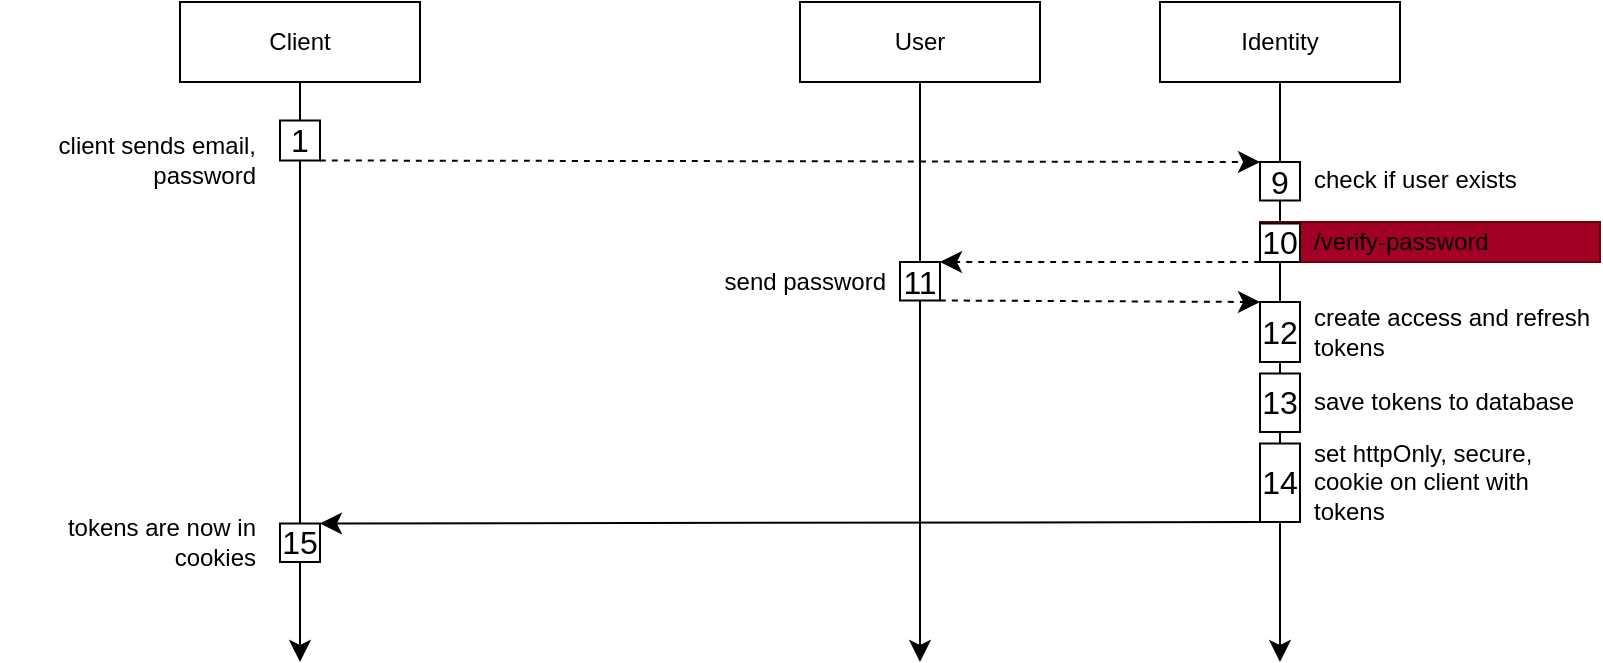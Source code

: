 <mxfile version="22.1.18" type="device" pages="2">
  <diagram id="NE2P61kQdN3ANFXhl6RE" name="✅ /generate-tokens">
    <mxGraphModel dx="780" dy="1681" grid="1" gridSize="10" guides="1" tooltips="1" connect="1" arrows="1" fold="1" page="1" pageScale="1" pageWidth="827" pageHeight="1169" math="0" shadow="0">
      <root>
        <mxCell id="0" />
        <mxCell id="1" parent="0" />
        <mxCell id="2x6ha-IGVpwOpAQ3rnLN-1" style="edgeStyle=none;curved=1;rounded=0;orthogonalLoop=1;jettySize=auto;html=1;fontSize=12;startSize=8;endSize=8;fontFamily=Helvetica;" parent="1" source="2x6ha-IGVpwOpAQ3rnLN-2" edge="1">
          <mxGeometry relative="1" as="geometry">
            <mxPoint x="164" y="-830" as="targetPoint" />
          </mxGeometry>
        </mxCell>
        <mxCell id="2x6ha-IGVpwOpAQ3rnLN-2" value="Client" style="rounded=0;whiteSpace=wrap;html=1;fontFamily=Helvetica;" parent="1" vertex="1">
          <mxGeometry x="104" y="-1160" width="120" height="40" as="geometry" />
        </mxCell>
        <mxCell id="2x6ha-IGVpwOpAQ3rnLN-3" style="edgeStyle=none;curved=1;rounded=0;orthogonalLoop=1;jettySize=auto;html=1;fontSize=12;startSize=8;endSize=8;fontFamily=Helvetica;" parent="1" source="2x6ha-IGVpwOpAQ3rnLN-4" edge="1">
          <mxGeometry relative="1" as="geometry">
            <mxPoint x="474" y="-830" as="targetPoint" />
          </mxGeometry>
        </mxCell>
        <mxCell id="2x6ha-IGVpwOpAQ3rnLN-4" value="User" style="rounded=0;whiteSpace=wrap;html=1;fontFamily=Helvetica;" parent="1" vertex="1">
          <mxGeometry x="414" y="-1160" width="120" height="40" as="geometry" />
        </mxCell>
        <mxCell id="2x6ha-IGVpwOpAQ3rnLN-5" style="edgeStyle=none;curved=1;rounded=0;orthogonalLoop=1;jettySize=auto;html=1;fontSize=12;startSize=8;endSize=8;fontFamily=Helvetica;" parent="1" source="2x6ha-IGVpwOpAQ3rnLN-6" edge="1">
          <mxGeometry relative="1" as="geometry">
            <mxPoint x="654" y="-830" as="targetPoint" />
          </mxGeometry>
        </mxCell>
        <mxCell id="2x6ha-IGVpwOpAQ3rnLN-6" value="Identity" style="rounded=0;whiteSpace=wrap;html=1;fontFamily=Helvetica;" parent="1" vertex="1">
          <mxGeometry x="594" y="-1160" width="120" height="40" as="geometry" />
        </mxCell>
        <mxCell id="lEz5kVDaH1w6bs4NxDob-1" style="edgeStyle=none;curved=1;rounded=0;orthogonalLoop=1;jettySize=auto;html=1;exitX=1;exitY=1;exitDx=0;exitDy=0;fontSize=12;startSize=8;endSize=8;entryX=0;entryY=0;entryDx=0;entryDy=0;dashed=1;fontFamily=Helvetica;" parent="1" target="lEz5kVDaH1w6bs4NxDob-4" edge="1">
          <mxGeometry relative="1" as="geometry">
            <mxPoint x="624" y="-1081" as="targetPoint" />
            <mxPoint x="174" y="-1080.75" as="sourcePoint" />
          </mxGeometry>
        </mxCell>
        <mxCell id="lEz5kVDaH1w6bs4NxDob-3" value="" style="group;fontFamily=Helvetica;" parent="1" vertex="1" connectable="0">
          <mxGeometry x="644" y="-1080.75" width="170" height="20" as="geometry" />
        </mxCell>
        <mxCell id="lEz5kVDaH1w6bs4NxDob-4" value="9" style="rounded=0;whiteSpace=wrap;html=1;fontSize=16;fontFamily=Helvetica;" parent="lEz5kVDaH1w6bs4NxDob-3" vertex="1">
          <mxGeometry y="0.75" width="20" height="19.25" as="geometry" />
        </mxCell>
        <mxCell id="lEz5kVDaH1w6bs4NxDob-5" value="check if user exists" style="text;html=1;strokeColor=none;fillColor=none;align=left;verticalAlign=middle;whiteSpace=wrap;rounded=0;fontSize=12;fontFamily=Helvetica;" parent="lEz5kVDaH1w6bs4NxDob-3" vertex="1">
          <mxGeometry x="25" width="145" height="20" as="geometry" />
        </mxCell>
        <mxCell id="lEz5kVDaH1w6bs4NxDob-6" value="" style="group;fillColor=#a20025;strokeColor=#6F0000;fontFamily=Helvetica;fontColor=#ffffff;" parent="1" vertex="1" connectable="0">
          <mxGeometry x="644" y="-1050" width="170" height="20" as="geometry" />
        </mxCell>
        <mxCell id="lEz5kVDaH1w6bs4NxDob-7" value="10" style="rounded=0;whiteSpace=wrap;html=1;fontSize=16;fontFamily=Helvetica;" parent="lEz5kVDaH1w6bs4NxDob-6" vertex="1">
          <mxGeometry y="0.75" width="20" height="19.25" as="geometry" />
        </mxCell>
        <mxCell id="lEz5kVDaH1w6bs4NxDob-8" value="/verify-password" style="text;html=1;strokeColor=none;fillColor=none;align=left;verticalAlign=middle;whiteSpace=wrap;rounded=0;fontSize=12;fontFamily=Helvetica;" parent="lEz5kVDaH1w6bs4NxDob-6" vertex="1">
          <mxGeometry x="25" width="145" height="20" as="geometry" />
        </mxCell>
        <mxCell id="lEz5kVDaH1w6bs4NxDob-9" style="edgeStyle=none;curved=1;rounded=0;orthogonalLoop=1;jettySize=auto;html=1;exitX=1;exitY=1;exitDx=0;exitDy=0;fontSize=12;startSize=8;endSize=8;dashed=1;entryX=0;entryY=0;entryDx=0;entryDy=0;fontFamily=Helvetica;" parent="1" source="lEz5kVDaH1w6bs4NxDob-10" target="lEz5kVDaH1w6bs4NxDob-14" edge="1">
          <mxGeometry relative="1" as="geometry">
            <mxPoint x="624" y="-1010.714" as="targetPoint" />
          </mxGeometry>
        </mxCell>
        <mxCell id="lEz5kVDaH1w6bs4NxDob-10" value="11" style="rounded=0;whiteSpace=wrap;html=1;fontSize=16;fontFamily=Helvetica;" parent="1" vertex="1">
          <mxGeometry x="464" y="-1030" width="20" height="19.25" as="geometry" />
        </mxCell>
        <mxCell id="lEz5kVDaH1w6bs4NxDob-11" style="edgeStyle=none;curved=1;rounded=0;orthogonalLoop=1;jettySize=auto;html=1;exitX=0;exitY=1;exitDx=0;exitDy=0;fontSize=12;startSize=8;endSize=8;entryX=1;entryY=0;entryDx=0;entryDy=0;dashed=1;fontFamily=Helvetica;" parent="1" source="lEz5kVDaH1w6bs4NxDob-7" target="lEz5kVDaH1w6bs4NxDob-10" edge="1">
          <mxGeometry relative="1" as="geometry">
            <mxPoint x="504" y="-1030" as="targetPoint" />
          </mxGeometry>
        </mxCell>
        <mxCell id="lEz5kVDaH1w6bs4NxDob-12" value="send password" style="text;html=1;strokeColor=none;fillColor=none;align=right;verticalAlign=middle;whiteSpace=wrap;rounded=0;fontSize=12;fontFamily=Helvetica;" parent="1" vertex="1">
          <mxGeometry x="314" y="-1030.37" width="145" height="20" as="geometry" />
        </mxCell>
        <mxCell id="lEz5kVDaH1w6bs4NxDob-13" value="" style="group;fontFamily=Helvetica;fillColor=none;" parent="1" vertex="1" connectable="0">
          <mxGeometry x="644" y="-1010" width="170" height="30" as="geometry" />
        </mxCell>
        <mxCell id="lEz5kVDaH1w6bs4NxDob-14" value="12" style="rounded=0;whiteSpace=wrap;html=1;fontSize=16;fontFamily=Helvetica;" parent="lEz5kVDaH1w6bs4NxDob-13" vertex="1">
          <mxGeometry width="20" height="30" as="geometry" />
        </mxCell>
        <mxCell id="lEz5kVDaH1w6bs4NxDob-15" value="create access and refresh tokens" style="text;html=1;strokeColor=none;fillColor=none;align=left;verticalAlign=middle;whiteSpace=wrap;rounded=0;fontSize=12;fontFamily=Helvetica;" parent="lEz5kVDaH1w6bs4NxDob-13" vertex="1">
          <mxGeometry x="25" width="145" height="30" as="geometry" />
        </mxCell>
        <mxCell id="lEz5kVDaH1w6bs4NxDob-16" style="edgeStyle=none;curved=1;rounded=0;orthogonalLoop=1;jettySize=auto;html=1;fontSize=12;startSize=8;endSize=8;exitX=0;exitY=1;exitDx=0;exitDy=0;entryX=1;entryY=0;entryDx=0;entryDy=0;fontFamily=Helvetica;" parent="1" source="lEz5kVDaH1w6bs4NxDob-23" target="lEz5kVDaH1w6bs4NxDob-17" edge="1">
          <mxGeometry relative="1" as="geometry">
            <mxPoint x="164" y="-910" as="targetPoint" />
          </mxGeometry>
        </mxCell>
        <mxCell id="lEz5kVDaH1w6bs4NxDob-17" value="15" style="rounded=0;whiteSpace=wrap;html=1;fontSize=16;fontFamily=Helvetica;" parent="1" vertex="1">
          <mxGeometry x="154" y="-899.25" width="20" height="19.25" as="geometry" />
        </mxCell>
        <mxCell id="lEz5kVDaH1w6bs4NxDob-18" value="tokens are now in cookies" style="text;html=1;strokeColor=none;fillColor=none;align=right;verticalAlign=middle;whiteSpace=wrap;rounded=0;fontSize=12;fontFamily=Helvetica;" parent="1" vertex="1">
          <mxGeometry x="14" y="-900" width="130" height="20" as="geometry" />
        </mxCell>
        <mxCell id="lEz5kVDaH1w6bs4NxDob-19" value="" style="group;fontFamily=Helvetica;" parent="1" vertex="1" connectable="0">
          <mxGeometry x="644" y="-975" width="170" height="30" as="geometry" />
        </mxCell>
        <mxCell id="lEz5kVDaH1w6bs4NxDob-20" value="13" style="rounded=0;whiteSpace=wrap;html=1;fontSize=16;fontFamily=Helvetica;" parent="lEz5kVDaH1w6bs4NxDob-19" vertex="1">
          <mxGeometry y="0.75" width="20" height="29.25" as="geometry" />
        </mxCell>
        <mxCell id="lEz5kVDaH1w6bs4NxDob-21" value="save tokens to database" style="text;html=1;strokeColor=none;fillColor=none;align=left;verticalAlign=middle;whiteSpace=wrap;rounded=0;fontSize=12;fontFamily=Helvetica;" parent="lEz5kVDaH1w6bs4NxDob-19" vertex="1">
          <mxGeometry x="25" width="145" height="30" as="geometry" />
        </mxCell>
        <mxCell id="lEz5kVDaH1w6bs4NxDob-22" value="" style="group;fontFamily=Helvetica;" parent="1" vertex="1" connectable="0">
          <mxGeometry x="644" y="-940" width="170" height="40" as="geometry" />
        </mxCell>
        <mxCell id="lEz5kVDaH1w6bs4NxDob-23" value="14" style="rounded=0;whiteSpace=wrap;html=1;fontSize=16;fontFamily=Helvetica;" parent="lEz5kVDaH1w6bs4NxDob-22" vertex="1">
          <mxGeometry y="0.75" width="20" height="39.25" as="geometry" />
        </mxCell>
        <mxCell id="lEz5kVDaH1w6bs4NxDob-24" value="set httpOnly, secure, cookie on client with tokens" style="text;html=1;strokeColor=none;fillColor=none;align=left;verticalAlign=middle;whiteSpace=wrap;rounded=0;fontSize=12;fontFamily=Helvetica;" parent="lEz5kVDaH1w6bs4NxDob-22" vertex="1">
          <mxGeometry x="25" width="145" height="40" as="geometry" />
        </mxCell>
        <mxCell id="clRHQzc01Emq2DQamabk-5" value="" style="group;fontFamily=Helvetica;" parent="1" vertex="1" connectable="0">
          <mxGeometry x="24" y="-1100.75" width="150" height="40" as="geometry" />
        </mxCell>
        <mxCell id="clRHQzc01Emq2DQamabk-2" value="client sends email, password" style="text;html=1;strokeColor=none;fillColor=none;align=right;verticalAlign=middle;whiteSpace=wrap;rounded=0;fontSize=12;fontFamily=Helvetica;container=0;" parent="clRHQzc01Emq2DQamabk-5" vertex="1">
          <mxGeometry width="120" height="40" as="geometry" />
        </mxCell>
        <mxCell id="clRHQzc01Emq2DQamabk-3" value="1" style="rounded=0;whiteSpace=wrap;html=1;fontSize=16;container=0;fontFamily=Helvetica;" parent="clRHQzc01Emq2DQamabk-5" vertex="1">
          <mxGeometry x="130" width="20" height="20" as="geometry" />
        </mxCell>
      </root>
    </mxGraphModel>
  </diagram>
  <diagram id="YzWKhDz0Di-Uwy4HWuqO" name="☑️ /refresh-tokens">
    <mxGraphModel dx="1059" dy="1872" grid="1" gridSize="10" guides="1" tooltips="1" connect="1" arrows="1" fold="1" page="1" pageScale="1" pageWidth="827" pageHeight="1169" math="0" shadow="0">
      <root>
        <mxCell id="0" />
        <mxCell id="1" parent="0" />
        <mxCell id="tapBRXu8qmLF1FgVUDWE-2" value="Client" style="rounded=0;whiteSpace=wrap;html=1;fontFamily=Helvetica;" parent="1" vertex="1">
          <mxGeometry x="100" y="-1160" width="120" height="40" as="geometry" />
        </mxCell>
        <mxCell id="tapBRXu8qmLF1FgVUDWE-3" style="edgeStyle=none;curved=1;rounded=0;orthogonalLoop=1;jettySize=auto;html=1;fontSize=12;startSize=8;endSize=8;fontFamily=Helvetica;" parent="1" source="tapBRXu8qmLF1FgVUDWE-4" edge="1">
          <mxGeometry relative="1" as="geometry">
            <mxPoint x="474" y="-840" as="targetPoint" />
          </mxGeometry>
        </mxCell>
        <mxCell id="tapBRXu8qmLF1FgVUDWE-4" value="User" style="rounded=0;whiteSpace=wrap;html=1;fontFamily=Helvetica;" parent="1" vertex="1">
          <mxGeometry x="414" y="-1160" width="120" height="40" as="geometry" />
        </mxCell>
        <mxCell id="tapBRXu8qmLF1FgVUDWE-5" style="edgeStyle=none;curved=1;rounded=0;orthogonalLoop=1;jettySize=auto;html=1;fontSize=12;startSize=8;endSize=8;fontFamily=Helvetica;" parent="1" source="tapBRXu8qmLF1FgVUDWE-6" edge="1">
          <mxGeometry relative="1" as="geometry">
            <mxPoint x="654" y="-840" as="targetPoint" />
          </mxGeometry>
        </mxCell>
        <mxCell id="tapBRXu8qmLF1FgVUDWE-6" value="Identity" style="rounded=0;whiteSpace=wrap;html=1;fontFamily=Helvetica;" parent="1" vertex="1">
          <mxGeometry x="594" y="-1160" width="120" height="40" as="geometry" />
        </mxCell>
        <mxCell id="tapBRXu8qmLF1FgVUDWE-7" style="edgeStyle=none;curved=1;rounded=0;orthogonalLoop=1;jettySize=auto;html=1;exitX=1;exitY=1;exitDx=0;exitDy=0;fontSize=12;startSize=8;endSize=8;entryX=0;entryY=0;entryDx=0;entryDy=0;dashed=1;fontFamily=Helvetica;" parent="1" target="tapBRXu8qmLF1FgVUDWE-10" edge="1" source="IbP6AfwU6v8DcUOFR_wN-3">
          <mxGeometry relative="1" as="geometry">
            <mxPoint x="624" y="-1081" as="targetPoint" />
            <mxPoint x="174" y="-1080.75" as="sourcePoint" />
          </mxGeometry>
        </mxCell>
        <mxCell id="tapBRXu8qmLF1FgVUDWE-9" value="" style="group;fontFamily=Helvetica;" parent="1" vertex="1" connectable="0">
          <mxGeometry x="644" y="-1080.75" width="170" height="30.75" as="geometry" />
        </mxCell>
        <mxCell id="tapBRXu8qmLF1FgVUDWE-10" value="2" style="rounded=0;whiteSpace=wrap;html=1;fontSize=16;fontFamily=Helvetica;" parent="tapBRXu8qmLF1FgVUDWE-9" vertex="1">
          <mxGeometry y="1.153" width="20" height="29.597" as="geometry" />
        </mxCell>
        <mxCell id="tapBRXu8qmLF1FgVUDWE-11" value="verify refresh token" style="text;html=1;strokeColor=none;fillColor=none;align=left;verticalAlign=middle;whiteSpace=wrap;rounded=0;fontSize=12;fontFamily=Helvetica;" parent="tapBRXu8qmLF1FgVUDWE-9" vertex="1">
          <mxGeometry x="25" width="145" height="30.75" as="geometry" />
        </mxCell>
        <mxCell id="tapBRXu8qmLF1FgVUDWE-12" value="" style="group;fillColor=none;fontFamily=Helvetica;" parent="1" vertex="1" connectable="0">
          <mxGeometry x="644" y="-1040" width="170" height="30" as="geometry" />
        </mxCell>
        <mxCell id="tapBRXu8qmLF1FgVUDWE-13" value="3" style="rounded=0;whiteSpace=wrap;html=1;fontSize=16;fontFamily=Helvetica;" parent="tapBRXu8qmLF1FgVUDWE-12" vertex="1">
          <mxGeometry width="20" height="30" as="geometry" />
        </mxCell>
        <mxCell id="tapBRXu8qmLF1FgVUDWE-14" value="invalidate this refresh token in database" style="text;html=1;fillColor=none;align=left;verticalAlign=middle;whiteSpace=wrap;rounded=0;fontSize=12;fontFamily=Helvetica;" parent="tapBRXu8qmLF1FgVUDWE-12" vertex="1">
          <mxGeometry x="25" width="145" height="30" as="geometry" />
        </mxCell>
        <mxCell id="tapBRXu8qmLF1FgVUDWE-22" style="edgeStyle=none;curved=1;rounded=0;orthogonalLoop=1;jettySize=auto;html=1;fontSize=12;startSize=8;endSize=8;exitX=0;exitY=1;exitDx=0;exitDy=0;fontFamily=Helvetica;" parent="1" source="u92K-0VGBgOJDJhW-Hnc-11" edge="1">
          <mxGeometry relative="1" as="geometry">
            <mxPoint x="160" y="-880" as="targetPoint" />
            <mxPoint x="644" y="-850" as="sourcePoint" />
          </mxGeometry>
        </mxCell>
        <mxCell id="tapBRXu8qmLF1FgVUDWE-26" value="4" style="rounded=0;whiteSpace=wrap;html=1;fontSize=16;fontFamily=Helvetica;" parent="1" vertex="1">
          <mxGeometry x="644" y="-999.25" width="20" height="29.25" as="geometry" />
        </mxCell>
        <mxCell id="tapBRXu8qmLF1FgVUDWE-27" value="Check if user&amp;nbsp;" style="text;html=1;strokeColor=none;fillColor=none;align=left;verticalAlign=middle;whiteSpace=wrap;rounded=0;fontSize=12;fontFamily=Helvetica;" parent="1" vertex="1">
          <mxGeometry x="669" y="-1000" width="145" height="30" as="geometry" />
        </mxCell>
        <mxCell id="u92K-0VGBgOJDJhW-Hnc-1" value="" style="group" vertex="1" connectable="0" parent="1">
          <mxGeometry x="644" y="-960" width="138" height="20" as="geometry" />
        </mxCell>
        <mxCell id="u92K-0VGBgOJDJhW-Hnc-2" value="5" style="rounded=0;whiteSpace=wrap;html=1;fontSize=16;fontFamily=Helvetica;verticalAlign=middle;" vertex="1" parent="u92K-0VGBgOJDJhW-Hnc-1">
          <mxGeometry width="20" height="20" as="geometry" />
        </mxCell>
        <mxCell id="u92K-0VGBgOJDJhW-Hnc-3" value="Generate tokens" style="text;html=1;fillColor=none;align=left;verticalAlign=middle;whiteSpace=wrap;rounded=0;fontSize=12;fontFamily=Helvetica;spacingLeft=4;" vertex="1" parent="u92K-0VGBgOJDJhW-Hnc-1">
          <mxGeometry x="20" width="118" height="20" as="geometry" />
        </mxCell>
        <mxCell id="u92K-0VGBgOJDJhW-Hnc-9" value="" style="group" vertex="1" connectable="0" parent="1">
          <mxGeometry x="644" y="-930" width="138" height="20" as="geometry" />
        </mxCell>
        <mxCell id="u92K-0VGBgOJDJhW-Hnc-5" value="6" style="rounded=0;whiteSpace=wrap;html=1;fontSize=16;fontFamily=Helvetica;verticalAlign=middle;" vertex="1" parent="u92K-0VGBgOJDJhW-Hnc-9">
          <mxGeometry width="20" height="20" as="geometry" />
        </mxCell>
        <mxCell id="u92K-0VGBgOJDJhW-Hnc-6" value="Save tokens" style="text;html=1;fillColor=none;align=left;verticalAlign=middle;whiteSpace=wrap;rounded=0;fontSize=12;fontFamily=Helvetica;spacingLeft=4;container=0;" vertex="1" parent="u92K-0VGBgOJDJhW-Hnc-9">
          <mxGeometry x="20" width="118" height="20" as="geometry" />
        </mxCell>
        <mxCell id="u92K-0VGBgOJDJhW-Hnc-10" value="" style="group" vertex="1" connectable="0" parent="1">
          <mxGeometry x="644" y="-900" width="138" height="20" as="geometry" />
        </mxCell>
        <mxCell id="u92K-0VGBgOJDJhW-Hnc-11" value="7" style="rounded=0;whiteSpace=wrap;html=1;fontSize=16;fontFamily=Helvetica;verticalAlign=middle;" vertex="1" parent="u92K-0VGBgOJDJhW-Hnc-10">
          <mxGeometry width="20" height="20" as="geometry" />
        </mxCell>
        <mxCell id="u92K-0VGBgOJDJhW-Hnc-12" value="Generate tokens" style="text;html=1;fillColor=none;align=left;verticalAlign=middle;whiteSpace=wrap;rounded=0;fontSize=12;fontFamily=Helvetica;spacingLeft=4;" vertex="1" parent="u92K-0VGBgOJDJhW-Hnc-10">
          <mxGeometry x="20" width="118" height="20" as="geometry" />
        </mxCell>
        <mxCell id="u92K-0VGBgOJDJhW-Hnc-13" value="" style="edgeStyle=none;curved=1;rounded=0;orthogonalLoop=1;jettySize=auto;html=1;fontSize=12;startSize=8;endSize=8;fontFamily=Helvetica;" edge="1" parent="1" source="tapBRXu8qmLF1FgVUDWE-2">
          <mxGeometry relative="1" as="geometry">
            <mxPoint x="160" y="-840" as="targetPoint" />
            <mxPoint x="164" y="-1120" as="sourcePoint" />
          </mxGeometry>
        </mxCell>
        <mxCell id="IbP6AfwU6v8DcUOFR_wN-4" value="" style="group" parent="1" vertex="1" connectable="0">
          <mxGeometry x="6" y="-1110.75" width="164" height="60.75" as="geometry" />
        </mxCell>
        <mxCell id="IbP6AfwU6v8DcUOFR_wN-2" value="after getting 401 from /me client sends request to /refresh-tokens" style="text;html=1;strokeColor=none;fillColor=none;align=right;verticalAlign=middle;whiteSpace=wrap;rounded=0;fontSize=12;fontFamily=Helvetica;container=0;" parent="IbP6AfwU6v8DcUOFR_wN-4" vertex="1">
          <mxGeometry width="134" height="60.75" as="geometry" />
        </mxCell>
        <mxCell id="IbP6AfwU6v8DcUOFR_wN-3" value="1" style="rounded=0;whiteSpace=wrap;html=1;fontSize=16;container=0;fontFamily=Helvetica;" parent="IbP6AfwU6v8DcUOFR_wN-4" vertex="1">
          <mxGeometry x="144" y="10" width="20" height="20" as="geometry" />
        </mxCell>
      </root>
    </mxGraphModel>
  </diagram>
</mxfile>

